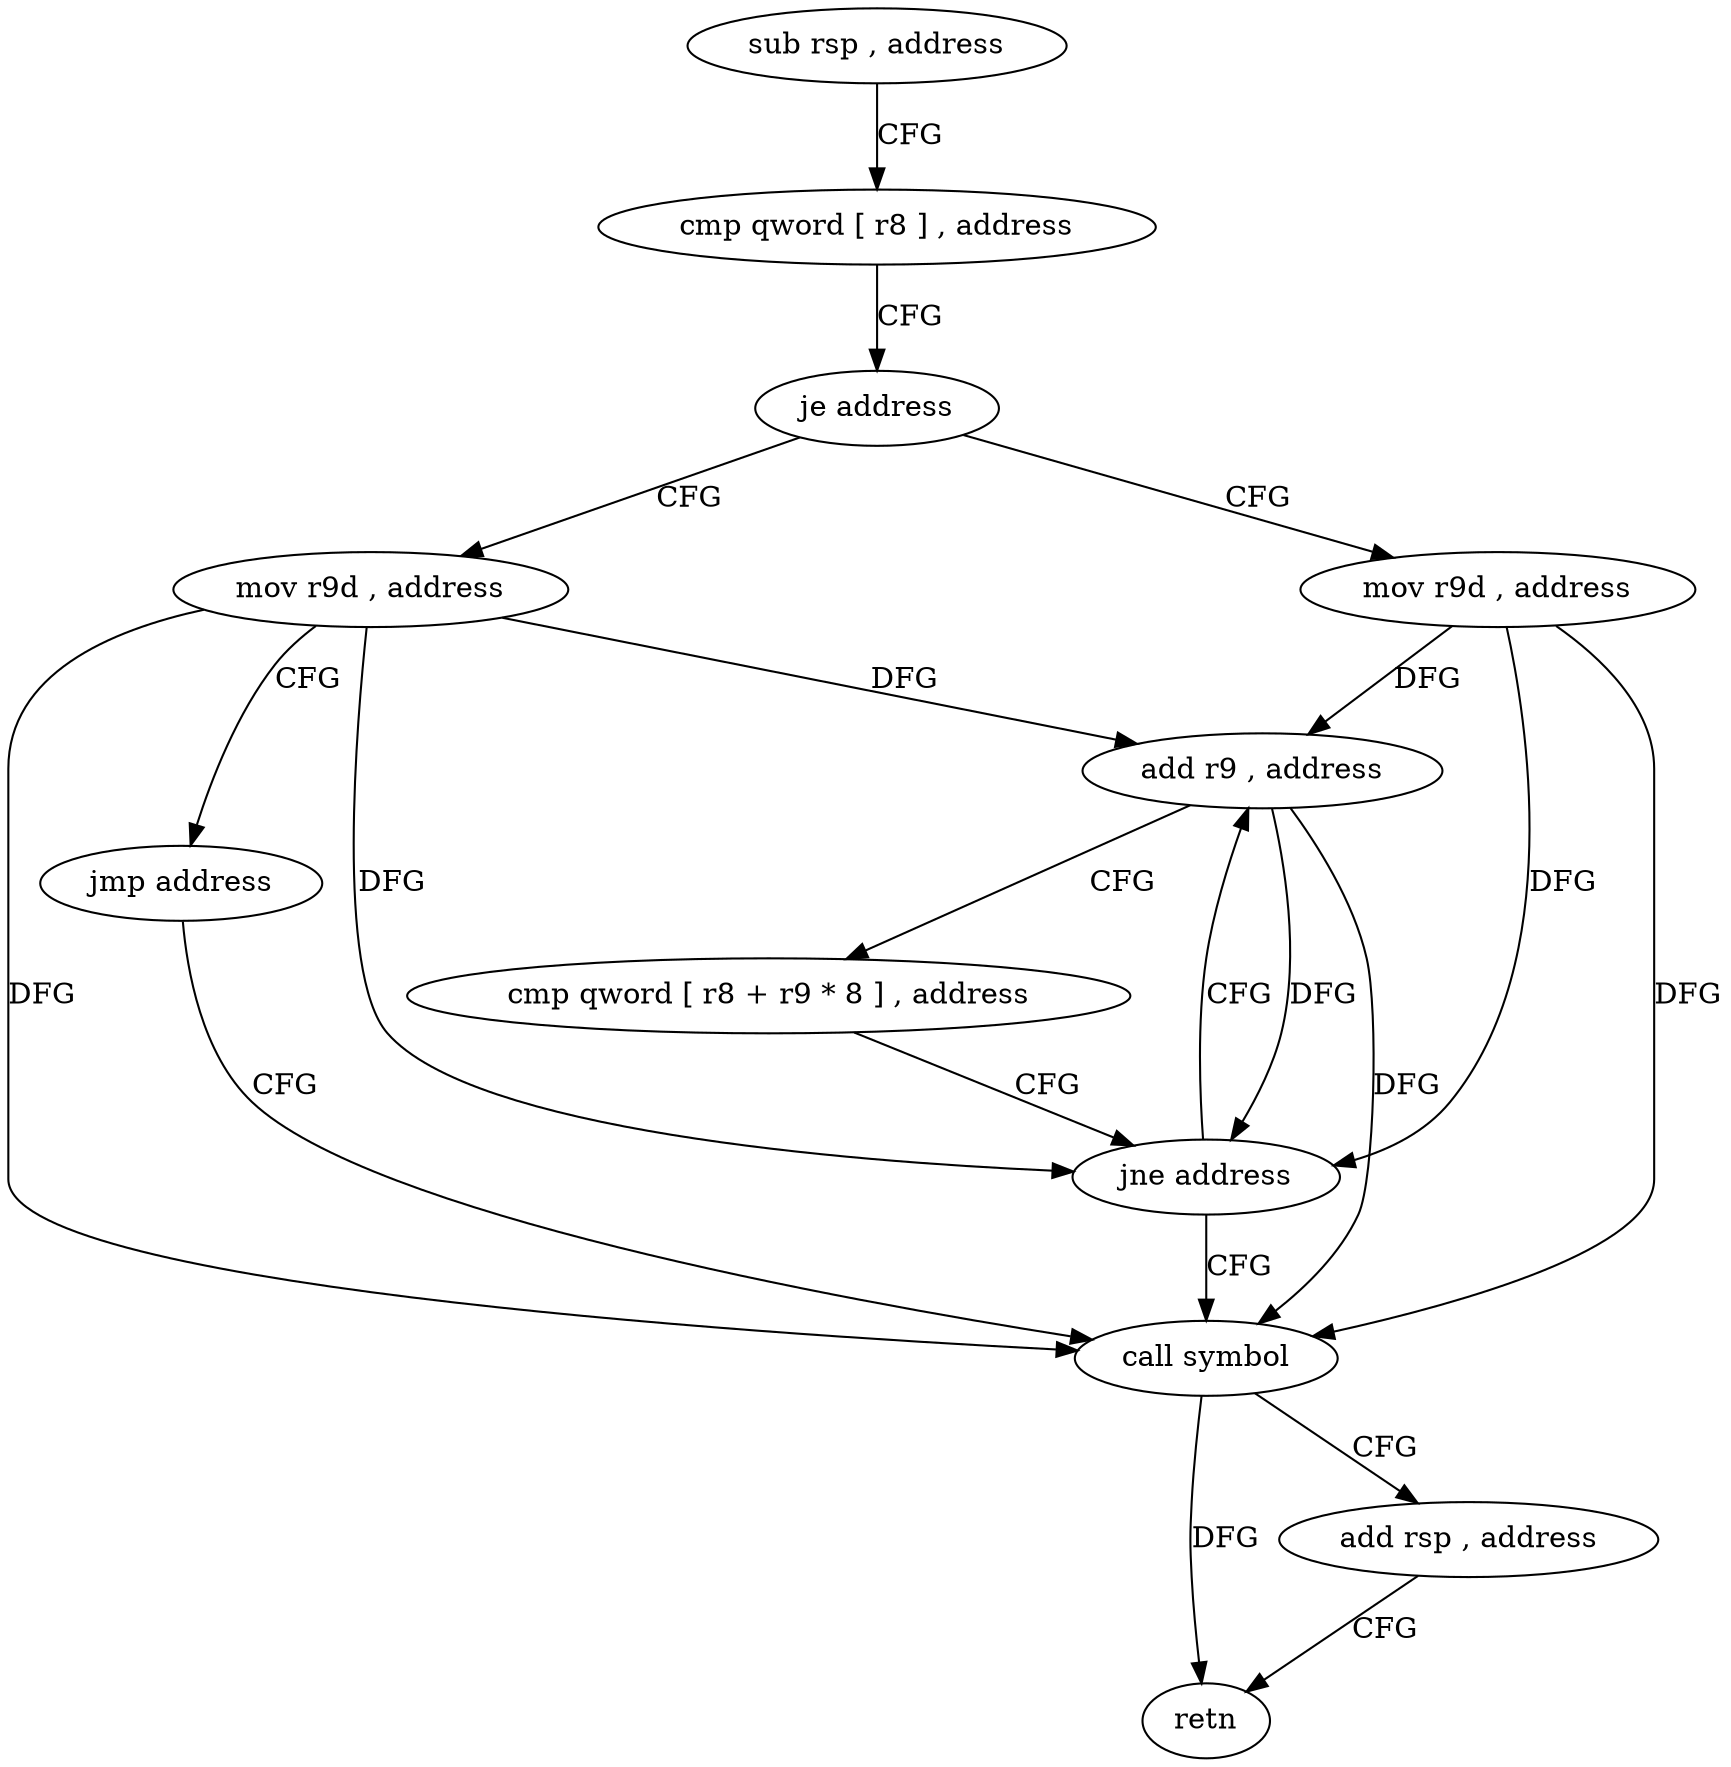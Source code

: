 digraph "func" {
"4376631" [label = "sub rsp , address" ]
"4376635" [label = "cmp qword [ r8 ] , address" ]
"4376639" [label = "je address" ]
"4376668" [label = "mov r9d , address" ]
"4376641" [label = "mov r9d , address" ]
"4376674" [label = "jmp address" ]
"4376658" [label = "call symbol" ]
"4376647" [label = "add r9 , address" ]
"4376663" [label = "add rsp , address" ]
"4376667" [label = "retn" ]
"4376651" [label = "cmp qword [ r8 + r9 * 8 ] , address" ]
"4376656" [label = "jne address" ]
"4376631" -> "4376635" [ label = "CFG" ]
"4376635" -> "4376639" [ label = "CFG" ]
"4376639" -> "4376668" [ label = "CFG" ]
"4376639" -> "4376641" [ label = "CFG" ]
"4376668" -> "4376674" [ label = "CFG" ]
"4376668" -> "4376658" [ label = "DFG" ]
"4376668" -> "4376647" [ label = "DFG" ]
"4376668" -> "4376656" [ label = "DFG" ]
"4376641" -> "4376647" [ label = "DFG" ]
"4376641" -> "4376658" [ label = "DFG" ]
"4376641" -> "4376656" [ label = "DFG" ]
"4376674" -> "4376658" [ label = "CFG" ]
"4376658" -> "4376663" [ label = "CFG" ]
"4376658" -> "4376667" [ label = "DFG" ]
"4376647" -> "4376651" [ label = "CFG" ]
"4376647" -> "4376658" [ label = "DFG" ]
"4376647" -> "4376656" [ label = "DFG" ]
"4376663" -> "4376667" [ label = "CFG" ]
"4376651" -> "4376656" [ label = "CFG" ]
"4376656" -> "4376647" [ label = "CFG" ]
"4376656" -> "4376658" [ label = "CFG" ]
}
